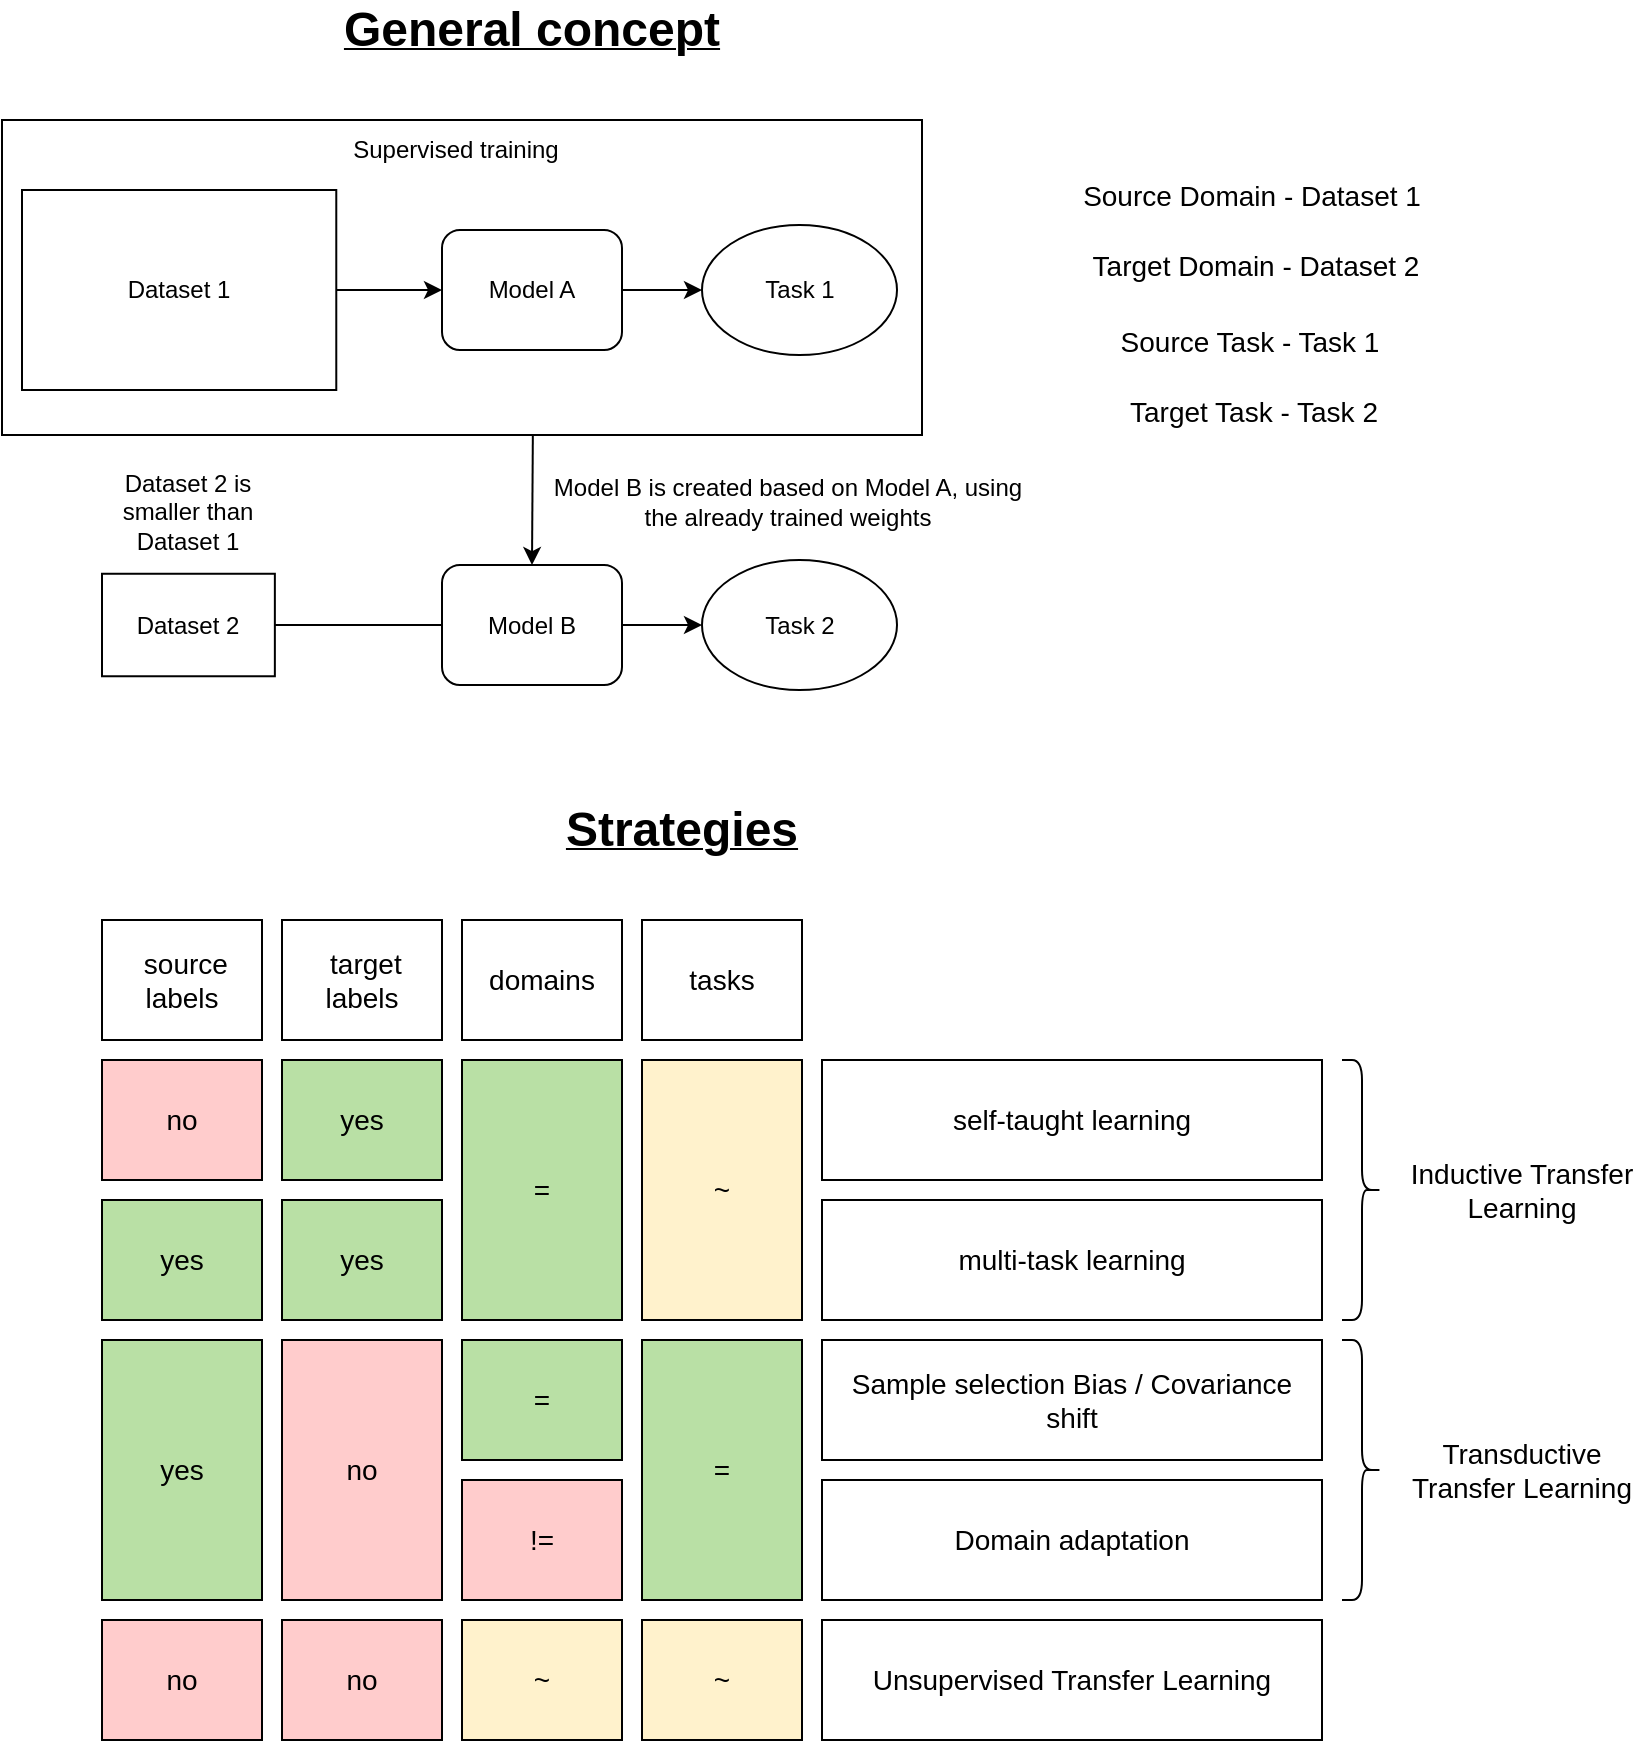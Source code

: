 <mxfile version="20.3.6" type="github"><diagram id="2KF-llWUAsRiXLdBTBko" name="Page-1"><mxGraphModel dx="1876" dy="1821" grid="1" gridSize="10" guides="1" tooltips="1" connect="1" arrows="1" fold="1" page="1" pageScale="1" pageWidth="850" pageHeight="1100" math="0" shadow="0"><root><mxCell id="0"/><mxCell id="1" parent="0"/><mxCell id="2Qtg0f-xws7gsFXFlxQl-7" value="" style="rounded=0;whiteSpace=wrap;html=1;fillColor=none;" vertex="1" parent="1"><mxGeometry x="100" y="50" width="460" height="157.5" as="geometry"/></mxCell><mxCell id="2Qtg0f-xws7gsFXFlxQl-12" style="edgeStyle=orthogonalEdgeStyle;rounded=0;orthogonalLoop=1;jettySize=auto;html=1;entryX=0;entryY=0.5;entryDx=0;entryDy=0;" edge="1" parent="1" source="2Qtg0f-xws7gsFXFlxQl-1" target="2Qtg0f-xws7gsFXFlxQl-9"><mxGeometry relative="1" as="geometry"/></mxCell><mxCell id="2Qtg0f-xws7gsFXFlxQl-1" value="Dataset 1" style="rounded=0;whiteSpace=wrap;html=1;" vertex="1" parent="1"><mxGeometry x="110" y="85" width="157.14" height="100" as="geometry"/></mxCell><mxCell id="2Qtg0f-xws7gsFXFlxQl-2" value="Task 1" style="ellipse;whiteSpace=wrap;html=1;" vertex="1" parent="1"><mxGeometry x="450" y="102.5" width="97.5" height="65" as="geometry"/></mxCell><mxCell id="2Qtg0f-xws7gsFXFlxQl-6" style="edgeStyle=orthogonalEdgeStyle;rounded=0;orthogonalLoop=1;jettySize=auto;html=1;startArrow=none;" edge="1" parent="1" source="2Qtg0f-xws7gsFXFlxQl-14" target="2Qtg0f-xws7gsFXFlxQl-5"><mxGeometry relative="1" as="geometry"/></mxCell><mxCell id="2Qtg0f-xws7gsFXFlxQl-4" value="Dataset 2" style="rounded=0;whiteSpace=wrap;html=1;" vertex="1" parent="1"><mxGeometry x="150" y="276.88" width="86.43" height="51.25" as="geometry"/></mxCell><mxCell id="2Qtg0f-xws7gsFXFlxQl-5" value="Task 2" style="ellipse;whiteSpace=wrap;html=1;" vertex="1" parent="1"><mxGeometry x="450" y="270" width="97.5" height="65" as="geometry"/></mxCell><mxCell id="2Qtg0f-xws7gsFXFlxQl-8" value="Supervised training" style="text;html=1;strokeColor=none;fillColor=none;align=center;verticalAlign=middle;whiteSpace=wrap;rounded=0;" vertex="1" parent="1"><mxGeometry x="267.14" y="50" width="120" height="30" as="geometry"/></mxCell><mxCell id="2Qtg0f-xws7gsFXFlxQl-13" style="edgeStyle=orthogonalEdgeStyle;rounded=0;orthogonalLoop=1;jettySize=auto;html=1;" edge="1" parent="1" source="2Qtg0f-xws7gsFXFlxQl-9" target="2Qtg0f-xws7gsFXFlxQl-2"><mxGeometry relative="1" as="geometry"/></mxCell><mxCell id="2Qtg0f-xws7gsFXFlxQl-9" value="Model A" style="rounded=1;whiteSpace=wrap;html=1;fillColor=#FFFFFF;" vertex="1" parent="1"><mxGeometry x="320" y="105" width="90" height="60" as="geometry"/></mxCell><mxCell id="2Qtg0f-xws7gsFXFlxQl-14" value="Model B" style="rounded=1;whiteSpace=wrap;html=1;fillColor=#FFFFFF;" vertex="1" parent="1"><mxGeometry x="320" y="272.51" width="90" height="60" as="geometry"/></mxCell><mxCell id="2Qtg0f-xws7gsFXFlxQl-15" value="" style="edgeStyle=orthogonalEdgeStyle;rounded=0;orthogonalLoop=1;jettySize=auto;html=1;endArrow=none;" edge="1" parent="1" source="2Qtg0f-xws7gsFXFlxQl-4" target="2Qtg0f-xws7gsFXFlxQl-14"><mxGeometry relative="1" as="geometry"><mxPoint x="236.43" y="302.6" as="sourcePoint"/><mxPoint x="410" y="302.5" as="targetPoint"/></mxGeometry></mxCell><mxCell id="2Qtg0f-xws7gsFXFlxQl-16" value="" style="endArrow=classic;html=1;rounded=0;exitX=0.577;exitY=1.003;exitDx=0;exitDy=0;exitPerimeter=0;entryX=0.5;entryY=0;entryDx=0;entryDy=0;" edge="1" parent="1" source="2Qtg0f-xws7gsFXFlxQl-7" target="2Qtg0f-xws7gsFXFlxQl-14"><mxGeometry width="50" height="50" relative="1" as="geometry"><mxPoint x="340" y="280" as="sourcePoint"/><mxPoint x="390" y="230" as="targetPoint"/></mxGeometry></mxCell><mxCell id="2Qtg0f-xws7gsFXFlxQl-17" value="Model B is created based on Model A, using the already trained weights" style="text;html=1;strokeColor=none;fillColor=none;align=center;verticalAlign=middle;whiteSpace=wrap;rounded=0;" vertex="1" parent="1"><mxGeometry x="366" y="220" width="254" height="42.5" as="geometry"/></mxCell><mxCell id="2Qtg0f-xws7gsFXFlxQl-18" value="Dataset 2 is smaller than Dataset 1" style="text;html=1;strokeColor=none;fillColor=none;align=center;verticalAlign=middle;whiteSpace=wrap;rounded=0;" vertex="1" parent="1"><mxGeometry x="141.25" y="222.51" width="103.93" height="47.49" as="geometry"/></mxCell><mxCell id="2Qtg0f-xws7gsFXFlxQl-20" value="&lt;u&gt;&lt;b&gt;&lt;font style=&quot;font-size: 24px;&quot;&gt;General concept&lt;/font&gt;&lt;/b&gt;&lt;/u&gt;" style="text;html=1;strokeColor=none;fillColor=none;align=center;verticalAlign=middle;whiteSpace=wrap;rounded=0;" vertex="1" parent="1"><mxGeometry x="245" y="-10" width="240" height="30" as="geometry"/></mxCell><mxCell id="2Qtg0f-xws7gsFXFlxQl-21" value="&lt;font style=&quot;font-size: 14px;&quot;&gt;Source Domain - Dataset 1&lt;/font&gt;" style="text;html=1;strokeColor=none;fillColor=none;align=center;verticalAlign=middle;whiteSpace=wrap;rounded=0;fontSize=24;" vertex="1" parent="1"><mxGeometry x="600" y="67.5" width="250" height="35" as="geometry"/></mxCell><mxCell id="2Qtg0f-xws7gsFXFlxQl-22" value="&lt;font style=&quot;font-size: 14px;&quot;&gt;Target Domain - Dataset 2&lt;/font&gt;" style="text;html=1;strokeColor=none;fillColor=none;align=center;verticalAlign=middle;whiteSpace=wrap;rounded=0;fontSize=24;" vertex="1" parent="1"><mxGeometry x="602" y="102.5" width="250" height="35" as="geometry"/></mxCell><mxCell id="2Qtg0f-xws7gsFXFlxQl-23" value="&lt;font style=&quot;font-size: 14px;&quot;&gt;Source Task - Task 1&lt;/font&gt;" style="text;html=1;strokeColor=none;fillColor=none;align=center;verticalAlign=middle;whiteSpace=wrap;rounded=0;fontSize=24;" vertex="1" parent="1"><mxGeometry x="599" y="140" width="250" height="35" as="geometry"/></mxCell><mxCell id="2Qtg0f-xws7gsFXFlxQl-24" value="&lt;font style=&quot;font-size: 14px;&quot;&gt;Target Task - Task 2&lt;/font&gt;" style="text;html=1;strokeColor=none;fillColor=none;align=center;verticalAlign=middle;whiteSpace=wrap;rounded=0;fontSize=24;" vertex="1" parent="1"><mxGeometry x="601" y="175" width="250" height="35" as="geometry"/></mxCell><mxCell id="2Qtg0f-xws7gsFXFlxQl-25" value="&amp;nbsp;source labels" style="rounded=0;whiteSpace=wrap;html=1;fontSize=14;fillColor=#FFFFFF;" vertex="1" parent="1"><mxGeometry x="150" y="450" width="80" height="60" as="geometry"/></mxCell><mxCell id="2Qtg0f-xws7gsFXFlxQl-28" value="&amp;nbsp;target labels" style="rounded=0;whiteSpace=wrap;html=1;fontSize=14;fillColor=#FFFFFF;" vertex="1" parent="1"><mxGeometry x="240" y="450" width="80" height="60" as="geometry"/></mxCell><mxCell id="2Qtg0f-xws7gsFXFlxQl-29" value="yes" style="rounded=0;whiteSpace=wrap;html=1;fontSize=14;fillColor=#B9E0A5;" vertex="1" parent="1"><mxGeometry x="240" y="520" width="80" height="60" as="geometry"/></mxCell><mxCell id="2Qtg0f-xws7gsFXFlxQl-30" value="no" style="rounded=0;whiteSpace=wrap;html=1;fontSize=14;fillColor=#FFCCCC;" vertex="1" parent="1"><mxGeometry x="150" y="520" width="80" height="60" as="geometry"/></mxCell><mxCell id="2Qtg0f-xws7gsFXFlxQl-31" value="self-taught learning" style="rounded=0;whiteSpace=wrap;html=1;fontSize=14;fillColor=#FFFFFF;" vertex="1" parent="1"><mxGeometry x="510" y="520" width="250" height="60" as="geometry"/></mxCell><mxCell id="2Qtg0f-xws7gsFXFlxQl-32" value="yes" style="rounded=0;whiteSpace=wrap;html=1;fontSize=14;fillColor=#B9E0A5;" vertex="1" parent="1"><mxGeometry x="240" y="590" width="80" height="60" as="geometry"/></mxCell><mxCell id="2Qtg0f-xws7gsFXFlxQl-33" value="yes" style="rounded=0;whiteSpace=wrap;html=1;fontSize=14;fillColor=#B9E0A5;" vertex="1" parent="1"><mxGeometry x="150" y="590" width="80" height="60" as="geometry"/></mxCell><mxCell id="2Qtg0f-xws7gsFXFlxQl-34" value="multi-task learning" style="rounded=0;whiteSpace=wrap;html=1;fontSize=14;fillColor=#FFFFFF;" vertex="1" parent="1"><mxGeometry x="510" y="590" width="250" height="60" as="geometry"/></mxCell><mxCell id="2Qtg0f-xws7gsFXFlxQl-35" value="yes" style="rounded=0;whiteSpace=wrap;html=1;fontSize=14;fillColor=#B9E0A5;" vertex="1" parent="1"><mxGeometry x="150" y="660" width="80" height="130" as="geometry"/></mxCell><mxCell id="2Qtg0f-xws7gsFXFlxQl-36" value="no" style="rounded=0;whiteSpace=wrap;html=1;fontSize=14;fillColor=#FFCCCC;" vertex="1" parent="1"><mxGeometry x="240" y="660" width="80" height="130" as="geometry"/></mxCell><mxCell id="2Qtg0f-xws7gsFXFlxQl-37" value="domains" style="rounded=0;whiteSpace=wrap;html=1;fontSize=14;fillColor=#FFFFFF;" vertex="1" parent="1"><mxGeometry x="330" y="450" width="80" height="60" as="geometry"/></mxCell><mxCell id="2Qtg0f-xws7gsFXFlxQl-38" value="=" style="rounded=0;whiteSpace=wrap;html=1;fontSize=14;fillColor=#B9E0A5;" vertex="1" parent="1"><mxGeometry x="330" y="660" width="80" height="60" as="geometry"/></mxCell><mxCell id="2Qtg0f-xws7gsFXFlxQl-40" value="!=" style="rounded=0;whiteSpace=wrap;html=1;fontSize=14;fillColor=#FFCCCC;" vertex="1" parent="1"><mxGeometry x="330" y="730" width="80" height="60" as="geometry"/></mxCell><mxCell id="2Qtg0f-xws7gsFXFlxQl-41" value="Sample selection Bias / Covariance shift" style="rounded=0;whiteSpace=wrap;html=1;fontSize=14;fillColor=#FFFFFF;" vertex="1" parent="1"><mxGeometry x="510" y="660" width="250" height="60" as="geometry"/></mxCell><mxCell id="2Qtg0f-xws7gsFXFlxQl-42" value="Domain adaptation" style="rounded=0;whiteSpace=wrap;html=1;fontSize=14;fillColor=#FFFFFF;" vertex="1" parent="1"><mxGeometry x="510" y="730" width="250" height="60" as="geometry"/></mxCell><mxCell id="2Qtg0f-xws7gsFXFlxQl-43" value="no" style="rounded=0;whiteSpace=wrap;html=1;fontSize=14;fillColor=#FFCCCC;" vertex="1" parent="1"><mxGeometry x="150" y="800" width="80" height="60" as="geometry"/></mxCell><mxCell id="2Qtg0f-xws7gsFXFlxQl-44" value="no" style="rounded=0;whiteSpace=wrap;html=1;fontSize=14;fillColor=#FFCCCC;" vertex="1" parent="1"><mxGeometry x="240" y="800" width="80" height="60" as="geometry"/></mxCell><mxCell id="2Qtg0f-xws7gsFXFlxQl-45" value="Unsupervised Transfer Learning" style="rounded=0;whiteSpace=wrap;html=1;fontSize=14;fillColor=#FFFFFF;" vertex="1" parent="1"><mxGeometry x="510" y="800" width="250" height="60" as="geometry"/></mxCell><mxCell id="2Qtg0f-xws7gsFXFlxQl-46" value="" style="shape=curlyBracket;whiteSpace=wrap;html=1;rounded=1;flipH=1;fontSize=14;fillColor=#FFFFFF;" vertex="1" parent="1"><mxGeometry x="770" y="660" width="20" height="130" as="geometry"/></mxCell><mxCell id="2Qtg0f-xws7gsFXFlxQl-47" value="" style="shape=curlyBracket;whiteSpace=wrap;html=1;rounded=1;flipH=1;fontSize=14;fillColor=#FFFFFF;" vertex="1" parent="1"><mxGeometry x="770" y="520" width="20" height="130" as="geometry"/></mxCell><mxCell id="2Qtg0f-xws7gsFXFlxQl-48" value="Inductive Transfer Learning" style="text;html=1;strokeColor=none;fillColor=none;align=center;verticalAlign=middle;whiteSpace=wrap;rounded=0;fontSize=14;" vertex="1" parent="1"><mxGeometry x="800" y="570" width="120" height="30" as="geometry"/></mxCell><mxCell id="2Qtg0f-xws7gsFXFlxQl-49" value="Transductive Transfer Learning" style="text;html=1;strokeColor=none;fillColor=none;align=center;verticalAlign=middle;whiteSpace=wrap;rounded=0;fontSize=14;" vertex="1" parent="1"><mxGeometry x="800" y="710" width="120" height="30" as="geometry"/></mxCell><mxCell id="2Qtg0f-xws7gsFXFlxQl-51" value="&lt;u&gt;&lt;b&gt;&lt;font style=&quot;font-size: 24px;&quot;&gt;Strategies&lt;/font&gt;&lt;/b&gt;&lt;/u&gt;" style="text;html=1;strokeColor=none;fillColor=none;align=center;verticalAlign=middle;whiteSpace=wrap;rounded=0;" vertex="1" parent="1"><mxGeometry x="320" y="390" width="240" height="30" as="geometry"/></mxCell><mxCell id="2Qtg0f-xws7gsFXFlxQl-52" value="=" style="rounded=0;whiteSpace=wrap;html=1;fontSize=14;fillColor=#B9E0A5;" vertex="1" parent="1"><mxGeometry x="330" y="520" width="80" height="130" as="geometry"/></mxCell><mxCell id="2Qtg0f-xws7gsFXFlxQl-53" value="~" style="rounded=0;whiteSpace=wrap;html=1;fontSize=14;fillColor=#FFF2CC;" vertex="1" parent="1"><mxGeometry x="330" y="800" width="80" height="60" as="geometry"/></mxCell><mxCell id="2Qtg0f-xws7gsFXFlxQl-54" value="tasks" style="rounded=0;whiteSpace=wrap;html=1;fontSize=14;fillColor=#FFFFFF;" vertex="1" parent="1"><mxGeometry x="420" y="450" width="80" height="60" as="geometry"/></mxCell><mxCell id="2Qtg0f-xws7gsFXFlxQl-55" value="~" style="rounded=0;whiteSpace=wrap;html=1;fontSize=14;fillColor=#FFF2CC;" vertex="1" parent="1"><mxGeometry x="420" y="520" width="80" height="130" as="geometry"/></mxCell><mxCell id="2Qtg0f-xws7gsFXFlxQl-56" value="~" style="rounded=0;whiteSpace=wrap;html=1;fontSize=14;fillColor=#FFF2CC;" vertex="1" parent="1"><mxGeometry x="420" y="800" width="80" height="60" as="geometry"/></mxCell><mxCell id="2Qtg0f-xws7gsFXFlxQl-57" value="=" style="rounded=0;whiteSpace=wrap;html=1;fontSize=14;fillColor=#B9E0A5;" vertex="1" parent="1"><mxGeometry x="420" y="660" width="80" height="130" as="geometry"/></mxCell></root></mxGraphModel></diagram></mxfile>